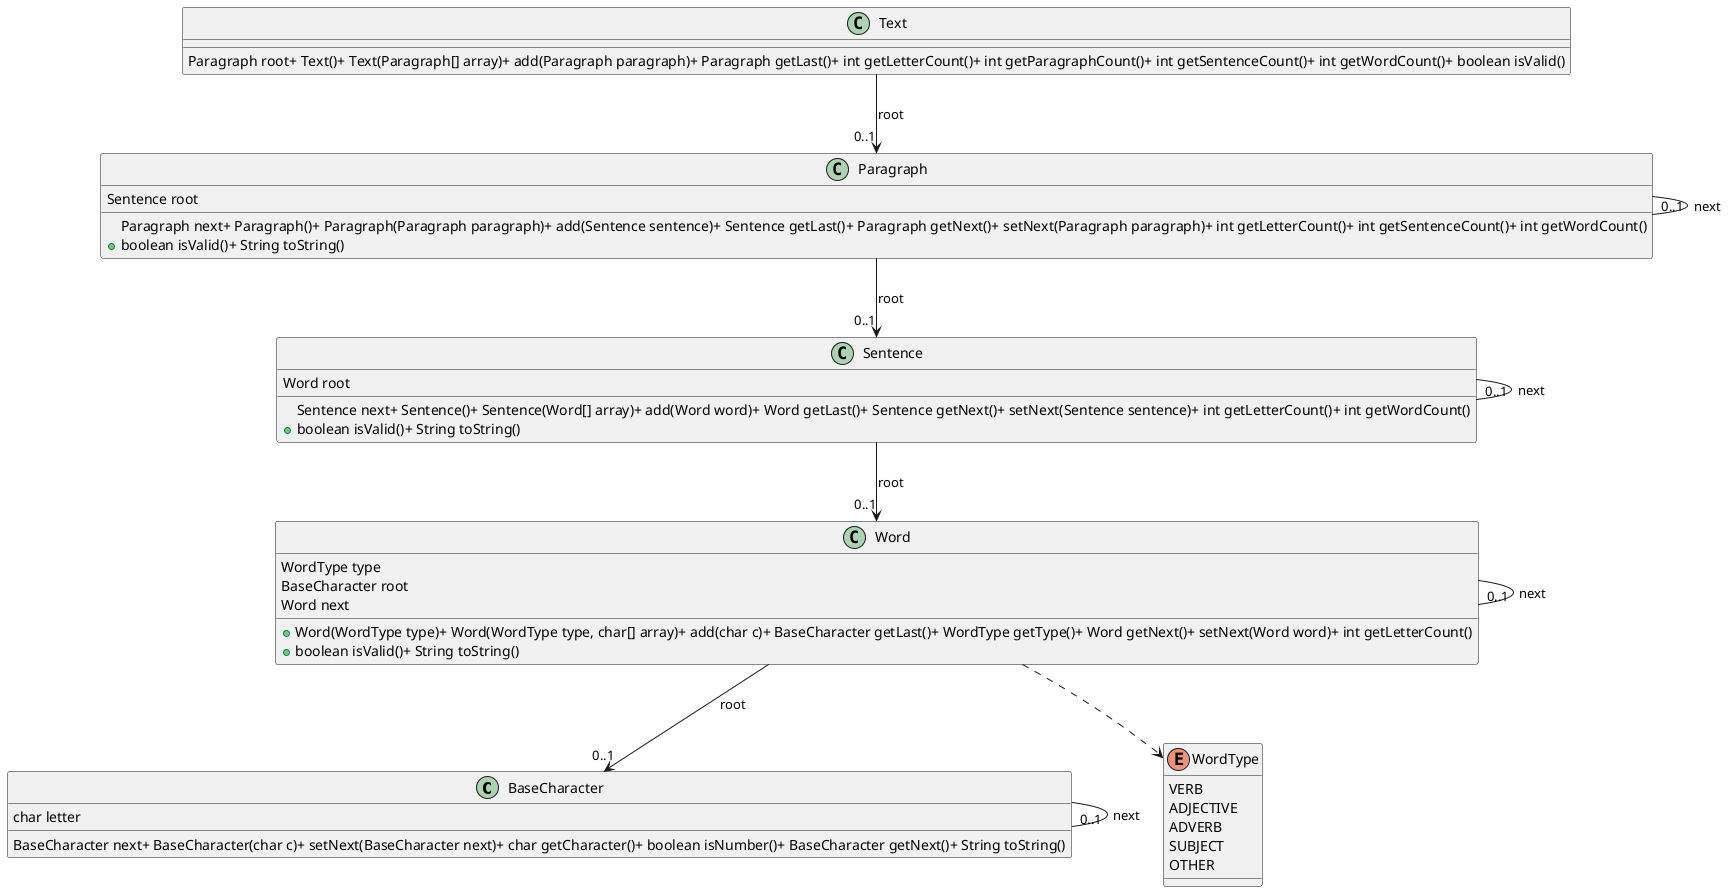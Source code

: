 @startuml

class BaseCharacter {
    
char letter
BaseCharacter next+ BaseCharacter(char c)+ setNext(BaseCharacter next)+ char getCharacter()+ boolean isNumber()+ BaseCharacter getNext()+ String toString()
}

class Word {
    
WordType type
BaseCharacter root
Word next
+ Word(WordType type)+ Word(WordType type, char[] array)+ add(char c)+ BaseCharacter getLast()+ WordType getType()+ Word getNext()+ setNext(Word word)+ int getLetterCount()
+ boolean isValid()+ String toString()
}

class Sentence {
    
Word root
Sentence next+ Sentence()+ Sentence(Word[] array)+ add(Word word)+ Word getLast()+ Sentence getNext()+ setNext(Sentence sentence)+ int getLetterCount()+ int getWordCount()
+ boolean isValid()+ String toString()
}

class Paragraph {
    
Sentence root
Paragraph next+ Paragraph()+ Paragraph(Paragraph paragraph)+ add(Sentence sentence)+ Sentence getLast()+ Paragraph getNext()+ setNext(Paragraph paragraph)+ int getLetterCount()+ int getSentenceCount()+ int getWordCount()
+ boolean isValid()+ String toString()
}

class Text {
    
Paragraph root+ Text()+ Text(Paragraph[] array)+ add(Paragraph paragraph)+ Paragraph getLast()+ int getLetterCount()+ int getParagraphCount()+ int getSentenceCount()+ int getWordCount()+ boolean isValid()
}

enum WordType {
    VERB
    ADJECTIVE
    ADVERB
    SUBJECT
    OTHER
}

Text  --> "0..1" Paragraph : "root"
Paragraph -- "0..1" Paragraph : "next"
Paragraph  --> "0..1" Sentence : "root"
Sentence -- "0..1" Sentence : "next"
Sentence  --> "0..1" Word  : "root"
Word -- "0..1" Word : "next"
Word  --> "0..1" BaseCharacter  : "root"
BaseCharacter -- "0..1" BaseCharacter : "next"
Word ..> WordType